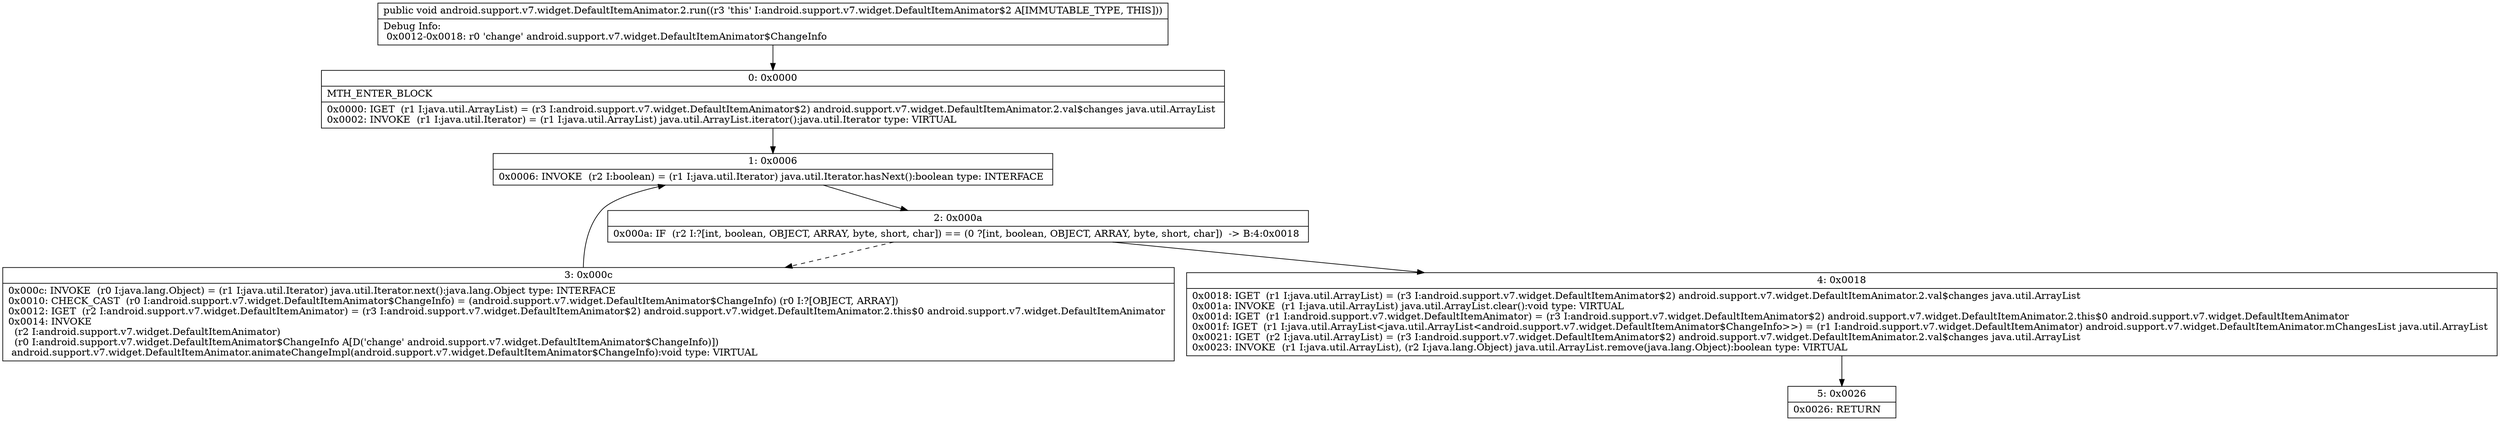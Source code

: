digraph "CFG forandroid.support.v7.widget.DefaultItemAnimator.2.run()V" {
Node_0 [shape=record,label="{0\:\ 0x0000|MTH_ENTER_BLOCK\l|0x0000: IGET  (r1 I:java.util.ArrayList) = (r3 I:android.support.v7.widget.DefaultItemAnimator$2) android.support.v7.widget.DefaultItemAnimator.2.val$changes java.util.ArrayList \l0x0002: INVOKE  (r1 I:java.util.Iterator) = (r1 I:java.util.ArrayList) java.util.ArrayList.iterator():java.util.Iterator type: VIRTUAL \l}"];
Node_1 [shape=record,label="{1\:\ 0x0006|0x0006: INVOKE  (r2 I:boolean) = (r1 I:java.util.Iterator) java.util.Iterator.hasNext():boolean type: INTERFACE \l}"];
Node_2 [shape=record,label="{2\:\ 0x000a|0x000a: IF  (r2 I:?[int, boolean, OBJECT, ARRAY, byte, short, char]) == (0 ?[int, boolean, OBJECT, ARRAY, byte, short, char])  \-\> B:4:0x0018 \l}"];
Node_3 [shape=record,label="{3\:\ 0x000c|0x000c: INVOKE  (r0 I:java.lang.Object) = (r1 I:java.util.Iterator) java.util.Iterator.next():java.lang.Object type: INTERFACE \l0x0010: CHECK_CAST  (r0 I:android.support.v7.widget.DefaultItemAnimator$ChangeInfo) = (android.support.v7.widget.DefaultItemAnimator$ChangeInfo) (r0 I:?[OBJECT, ARRAY]) \l0x0012: IGET  (r2 I:android.support.v7.widget.DefaultItemAnimator) = (r3 I:android.support.v7.widget.DefaultItemAnimator$2) android.support.v7.widget.DefaultItemAnimator.2.this$0 android.support.v7.widget.DefaultItemAnimator \l0x0014: INVOKE  \l  (r2 I:android.support.v7.widget.DefaultItemAnimator)\l  (r0 I:android.support.v7.widget.DefaultItemAnimator$ChangeInfo A[D('change' android.support.v7.widget.DefaultItemAnimator$ChangeInfo)])\l android.support.v7.widget.DefaultItemAnimator.animateChangeImpl(android.support.v7.widget.DefaultItemAnimator$ChangeInfo):void type: VIRTUAL \l}"];
Node_4 [shape=record,label="{4\:\ 0x0018|0x0018: IGET  (r1 I:java.util.ArrayList) = (r3 I:android.support.v7.widget.DefaultItemAnimator$2) android.support.v7.widget.DefaultItemAnimator.2.val$changes java.util.ArrayList \l0x001a: INVOKE  (r1 I:java.util.ArrayList) java.util.ArrayList.clear():void type: VIRTUAL \l0x001d: IGET  (r1 I:android.support.v7.widget.DefaultItemAnimator) = (r3 I:android.support.v7.widget.DefaultItemAnimator$2) android.support.v7.widget.DefaultItemAnimator.2.this$0 android.support.v7.widget.DefaultItemAnimator \l0x001f: IGET  (r1 I:java.util.ArrayList\<java.util.ArrayList\<android.support.v7.widget.DefaultItemAnimator$ChangeInfo\>\>) = (r1 I:android.support.v7.widget.DefaultItemAnimator) android.support.v7.widget.DefaultItemAnimator.mChangesList java.util.ArrayList \l0x0021: IGET  (r2 I:java.util.ArrayList) = (r3 I:android.support.v7.widget.DefaultItemAnimator$2) android.support.v7.widget.DefaultItemAnimator.2.val$changes java.util.ArrayList \l0x0023: INVOKE  (r1 I:java.util.ArrayList), (r2 I:java.lang.Object) java.util.ArrayList.remove(java.lang.Object):boolean type: VIRTUAL \l}"];
Node_5 [shape=record,label="{5\:\ 0x0026|0x0026: RETURN   \l}"];
MethodNode[shape=record,label="{public void android.support.v7.widget.DefaultItemAnimator.2.run((r3 'this' I:android.support.v7.widget.DefaultItemAnimator$2 A[IMMUTABLE_TYPE, THIS]))  | Debug Info:\l  0x0012\-0x0018: r0 'change' android.support.v7.widget.DefaultItemAnimator$ChangeInfo\l}"];
MethodNode -> Node_0;
Node_0 -> Node_1;
Node_1 -> Node_2;
Node_2 -> Node_3[style=dashed];
Node_2 -> Node_4;
Node_3 -> Node_1;
Node_4 -> Node_5;
}

